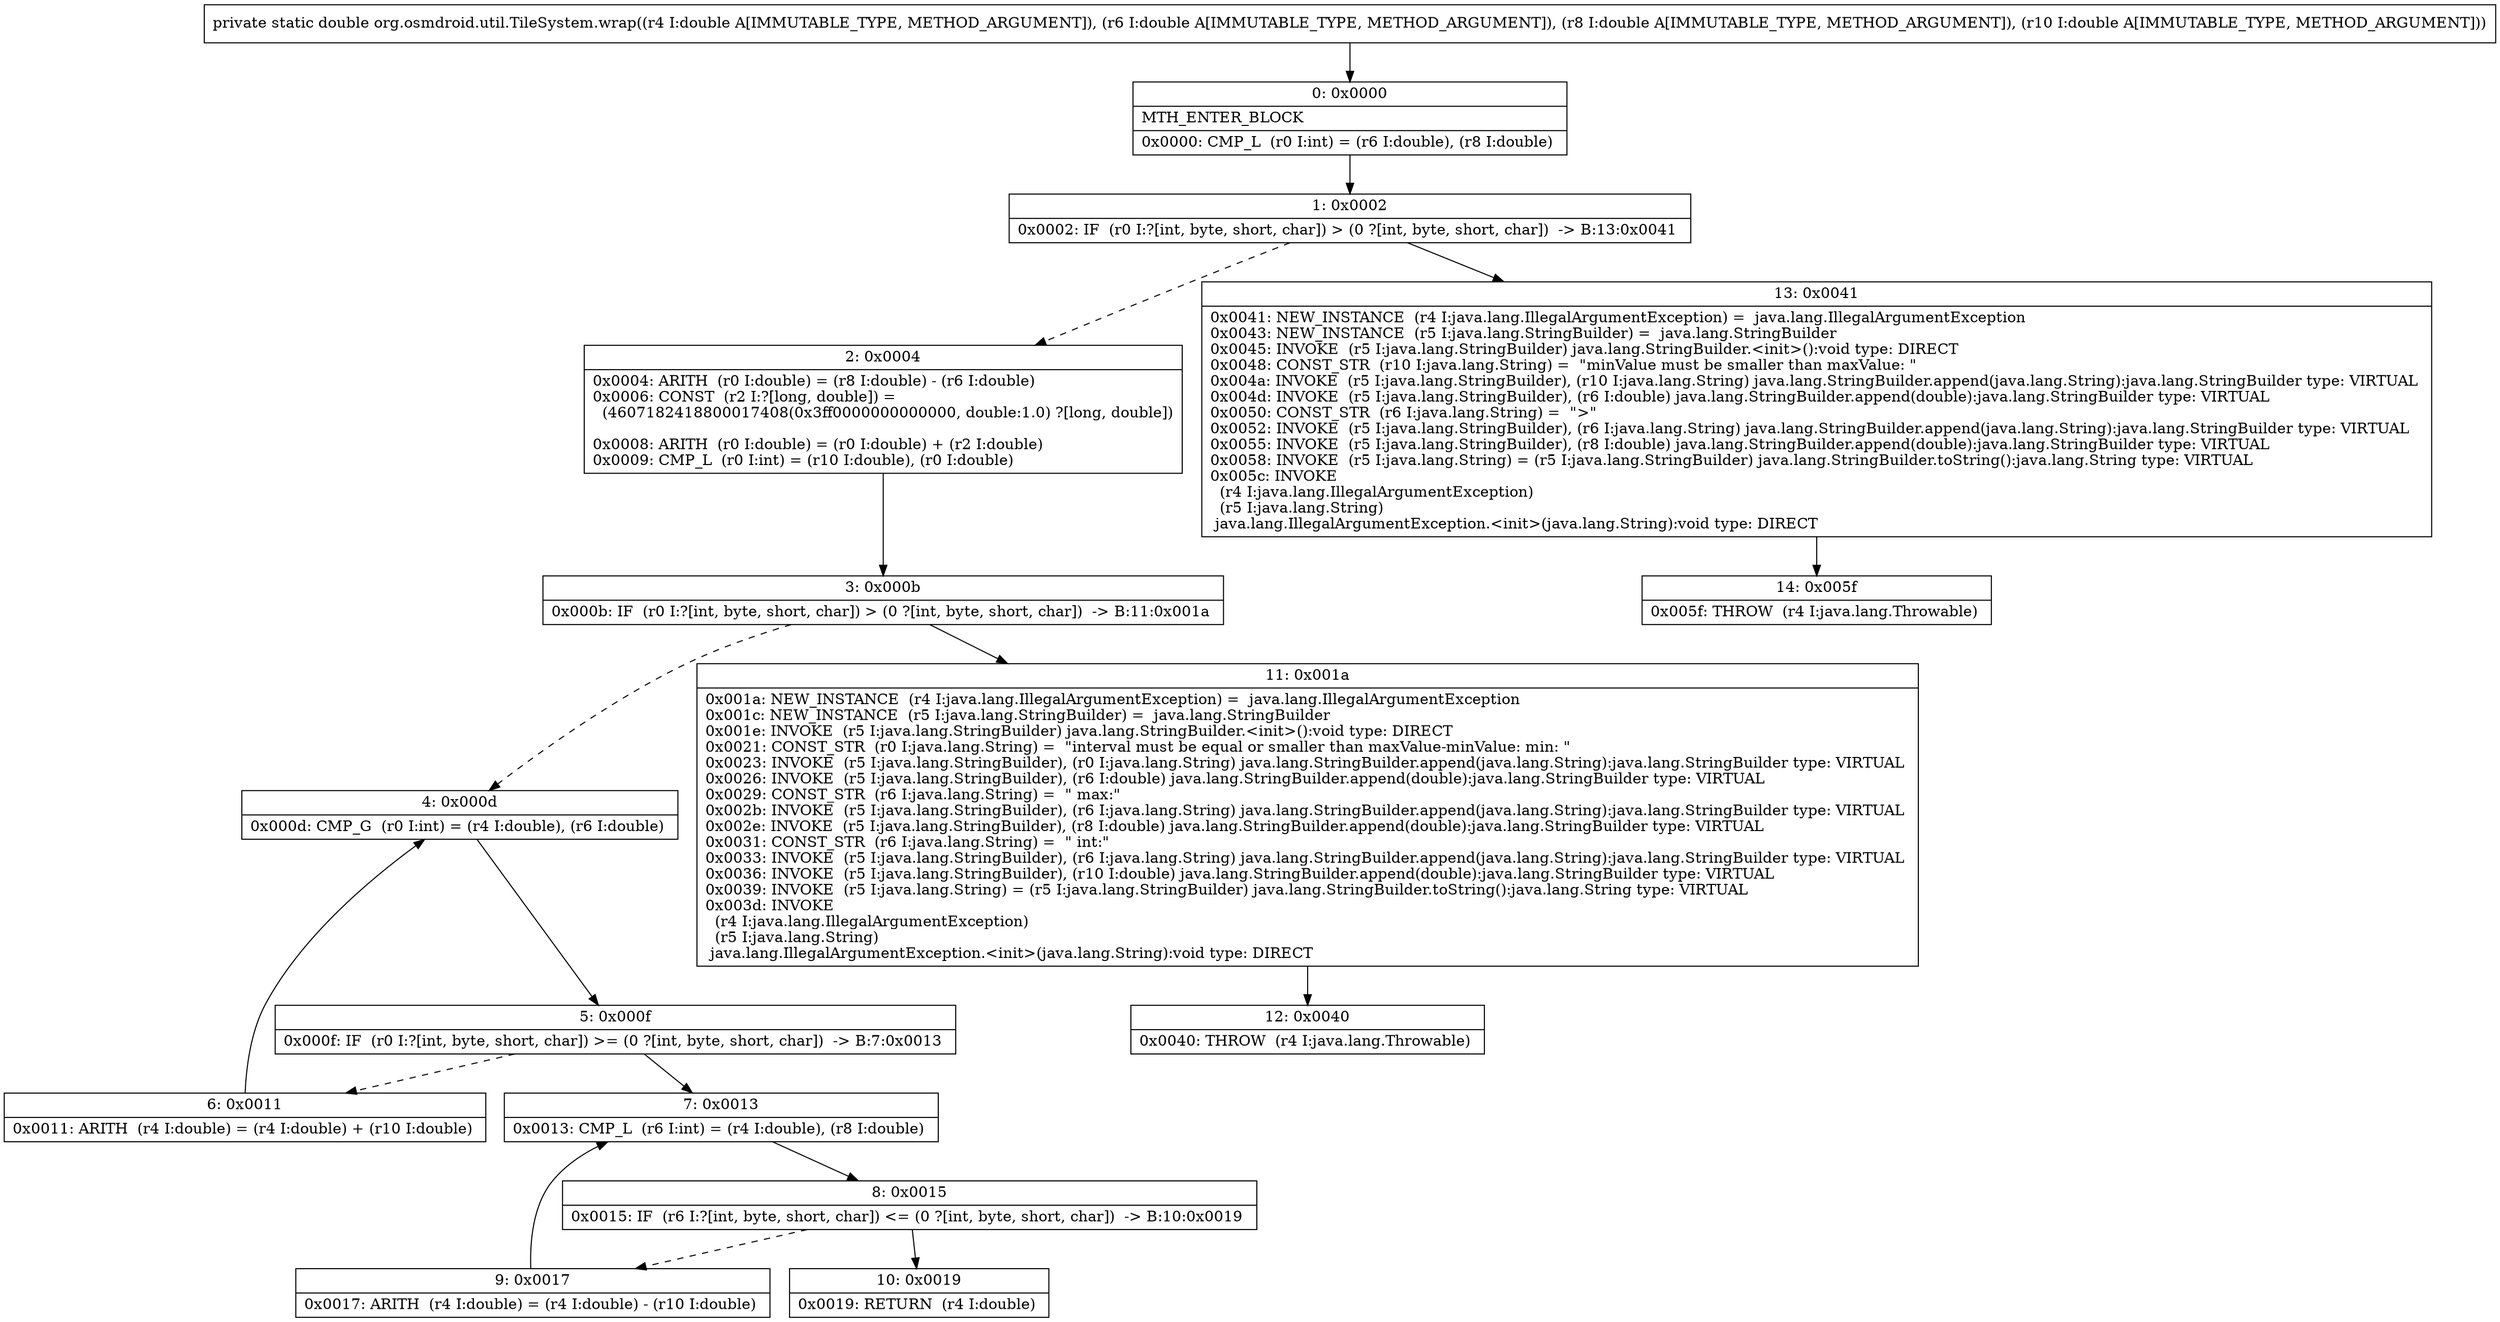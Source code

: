 digraph "CFG fororg.osmdroid.util.TileSystem.wrap(DDDD)D" {
Node_0 [shape=record,label="{0\:\ 0x0000|MTH_ENTER_BLOCK\l|0x0000: CMP_L  (r0 I:int) = (r6 I:double), (r8 I:double) \l}"];
Node_1 [shape=record,label="{1\:\ 0x0002|0x0002: IF  (r0 I:?[int, byte, short, char]) \> (0 ?[int, byte, short, char])  \-\> B:13:0x0041 \l}"];
Node_2 [shape=record,label="{2\:\ 0x0004|0x0004: ARITH  (r0 I:double) = (r8 I:double) \- (r6 I:double) \l0x0006: CONST  (r2 I:?[long, double]) = \l  (4607182418800017408(0x3ff0000000000000, double:1.0) ?[long, double])\l \l0x0008: ARITH  (r0 I:double) = (r0 I:double) + (r2 I:double) \l0x0009: CMP_L  (r0 I:int) = (r10 I:double), (r0 I:double) \l}"];
Node_3 [shape=record,label="{3\:\ 0x000b|0x000b: IF  (r0 I:?[int, byte, short, char]) \> (0 ?[int, byte, short, char])  \-\> B:11:0x001a \l}"];
Node_4 [shape=record,label="{4\:\ 0x000d|0x000d: CMP_G  (r0 I:int) = (r4 I:double), (r6 I:double) \l}"];
Node_5 [shape=record,label="{5\:\ 0x000f|0x000f: IF  (r0 I:?[int, byte, short, char]) \>= (0 ?[int, byte, short, char])  \-\> B:7:0x0013 \l}"];
Node_6 [shape=record,label="{6\:\ 0x0011|0x0011: ARITH  (r4 I:double) = (r4 I:double) + (r10 I:double) \l}"];
Node_7 [shape=record,label="{7\:\ 0x0013|0x0013: CMP_L  (r6 I:int) = (r4 I:double), (r8 I:double) \l}"];
Node_8 [shape=record,label="{8\:\ 0x0015|0x0015: IF  (r6 I:?[int, byte, short, char]) \<= (0 ?[int, byte, short, char])  \-\> B:10:0x0019 \l}"];
Node_9 [shape=record,label="{9\:\ 0x0017|0x0017: ARITH  (r4 I:double) = (r4 I:double) \- (r10 I:double) \l}"];
Node_10 [shape=record,label="{10\:\ 0x0019|0x0019: RETURN  (r4 I:double) \l}"];
Node_11 [shape=record,label="{11\:\ 0x001a|0x001a: NEW_INSTANCE  (r4 I:java.lang.IllegalArgumentException) =  java.lang.IllegalArgumentException \l0x001c: NEW_INSTANCE  (r5 I:java.lang.StringBuilder) =  java.lang.StringBuilder \l0x001e: INVOKE  (r5 I:java.lang.StringBuilder) java.lang.StringBuilder.\<init\>():void type: DIRECT \l0x0021: CONST_STR  (r0 I:java.lang.String) =  \"interval must be equal or smaller than maxValue\-minValue: min: \" \l0x0023: INVOKE  (r5 I:java.lang.StringBuilder), (r0 I:java.lang.String) java.lang.StringBuilder.append(java.lang.String):java.lang.StringBuilder type: VIRTUAL \l0x0026: INVOKE  (r5 I:java.lang.StringBuilder), (r6 I:double) java.lang.StringBuilder.append(double):java.lang.StringBuilder type: VIRTUAL \l0x0029: CONST_STR  (r6 I:java.lang.String) =  \" max:\" \l0x002b: INVOKE  (r5 I:java.lang.StringBuilder), (r6 I:java.lang.String) java.lang.StringBuilder.append(java.lang.String):java.lang.StringBuilder type: VIRTUAL \l0x002e: INVOKE  (r5 I:java.lang.StringBuilder), (r8 I:double) java.lang.StringBuilder.append(double):java.lang.StringBuilder type: VIRTUAL \l0x0031: CONST_STR  (r6 I:java.lang.String) =  \" int:\" \l0x0033: INVOKE  (r5 I:java.lang.StringBuilder), (r6 I:java.lang.String) java.lang.StringBuilder.append(java.lang.String):java.lang.StringBuilder type: VIRTUAL \l0x0036: INVOKE  (r5 I:java.lang.StringBuilder), (r10 I:double) java.lang.StringBuilder.append(double):java.lang.StringBuilder type: VIRTUAL \l0x0039: INVOKE  (r5 I:java.lang.String) = (r5 I:java.lang.StringBuilder) java.lang.StringBuilder.toString():java.lang.String type: VIRTUAL \l0x003d: INVOKE  \l  (r4 I:java.lang.IllegalArgumentException)\l  (r5 I:java.lang.String)\l java.lang.IllegalArgumentException.\<init\>(java.lang.String):void type: DIRECT \l}"];
Node_12 [shape=record,label="{12\:\ 0x0040|0x0040: THROW  (r4 I:java.lang.Throwable) \l}"];
Node_13 [shape=record,label="{13\:\ 0x0041|0x0041: NEW_INSTANCE  (r4 I:java.lang.IllegalArgumentException) =  java.lang.IllegalArgumentException \l0x0043: NEW_INSTANCE  (r5 I:java.lang.StringBuilder) =  java.lang.StringBuilder \l0x0045: INVOKE  (r5 I:java.lang.StringBuilder) java.lang.StringBuilder.\<init\>():void type: DIRECT \l0x0048: CONST_STR  (r10 I:java.lang.String) =  \"minValue must be smaller than maxValue: \" \l0x004a: INVOKE  (r5 I:java.lang.StringBuilder), (r10 I:java.lang.String) java.lang.StringBuilder.append(java.lang.String):java.lang.StringBuilder type: VIRTUAL \l0x004d: INVOKE  (r5 I:java.lang.StringBuilder), (r6 I:double) java.lang.StringBuilder.append(double):java.lang.StringBuilder type: VIRTUAL \l0x0050: CONST_STR  (r6 I:java.lang.String) =  \"\>\" \l0x0052: INVOKE  (r5 I:java.lang.StringBuilder), (r6 I:java.lang.String) java.lang.StringBuilder.append(java.lang.String):java.lang.StringBuilder type: VIRTUAL \l0x0055: INVOKE  (r5 I:java.lang.StringBuilder), (r8 I:double) java.lang.StringBuilder.append(double):java.lang.StringBuilder type: VIRTUAL \l0x0058: INVOKE  (r5 I:java.lang.String) = (r5 I:java.lang.StringBuilder) java.lang.StringBuilder.toString():java.lang.String type: VIRTUAL \l0x005c: INVOKE  \l  (r4 I:java.lang.IllegalArgumentException)\l  (r5 I:java.lang.String)\l java.lang.IllegalArgumentException.\<init\>(java.lang.String):void type: DIRECT \l}"];
Node_14 [shape=record,label="{14\:\ 0x005f|0x005f: THROW  (r4 I:java.lang.Throwable) \l}"];
MethodNode[shape=record,label="{private static double org.osmdroid.util.TileSystem.wrap((r4 I:double A[IMMUTABLE_TYPE, METHOD_ARGUMENT]), (r6 I:double A[IMMUTABLE_TYPE, METHOD_ARGUMENT]), (r8 I:double A[IMMUTABLE_TYPE, METHOD_ARGUMENT]), (r10 I:double A[IMMUTABLE_TYPE, METHOD_ARGUMENT])) }"];
MethodNode -> Node_0;
Node_0 -> Node_1;
Node_1 -> Node_2[style=dashed];
Node_1 -> Node_13;
Node_2 -> Node_3;
Node_3 -> Node_4[style=dashed];
Node_3 -> Node_11;
Node_4 -> Node_5;
Node_5 -> Node_6[style=dashed];
Node_5 -> Node_7;
Node_6 -> Node_4;
Node_7 -> Node_8;
Node_8 -> Node_9[style=dashed];
Node_8 -> Node_10;
Node_9 -> Node_7;
Node_11 -> Node_12;
Node_13 -> Node_14;
}


